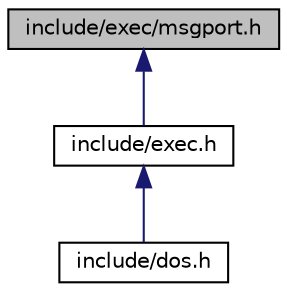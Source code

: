 digraph "include/exec/msgport.h"
{
  edge [fontname="Helvetica",fontsize="10",labelfontname="Helvetica",labelfontsize="10"];
  node [fontname="Helvetica",fontsize="10",shape=record];
  Node1 [label="include/exec/msgport.h",height=0.2,width=0.4,color="black", fillcolor="grey75", style="filled", fontcolor="black"];
  Node1 -> Node2 [dir="back",color="midnightblue",fontsize="10",style="solid"];
  Node2 [label="include/exec.h",height=0.2,width=0.4,color="black", fillcolor="white", style="filled",URL="$exec_8h.html"];
  Node2 -> Node3 [dir="back",color="midnightblue",fontsize="10",style="solid"];
  Node3 [label="include/dos.h",height=0.2,width=0.4,color="black", fillcolor="white", style="filled",URL="$dos_8h.html"];
}
